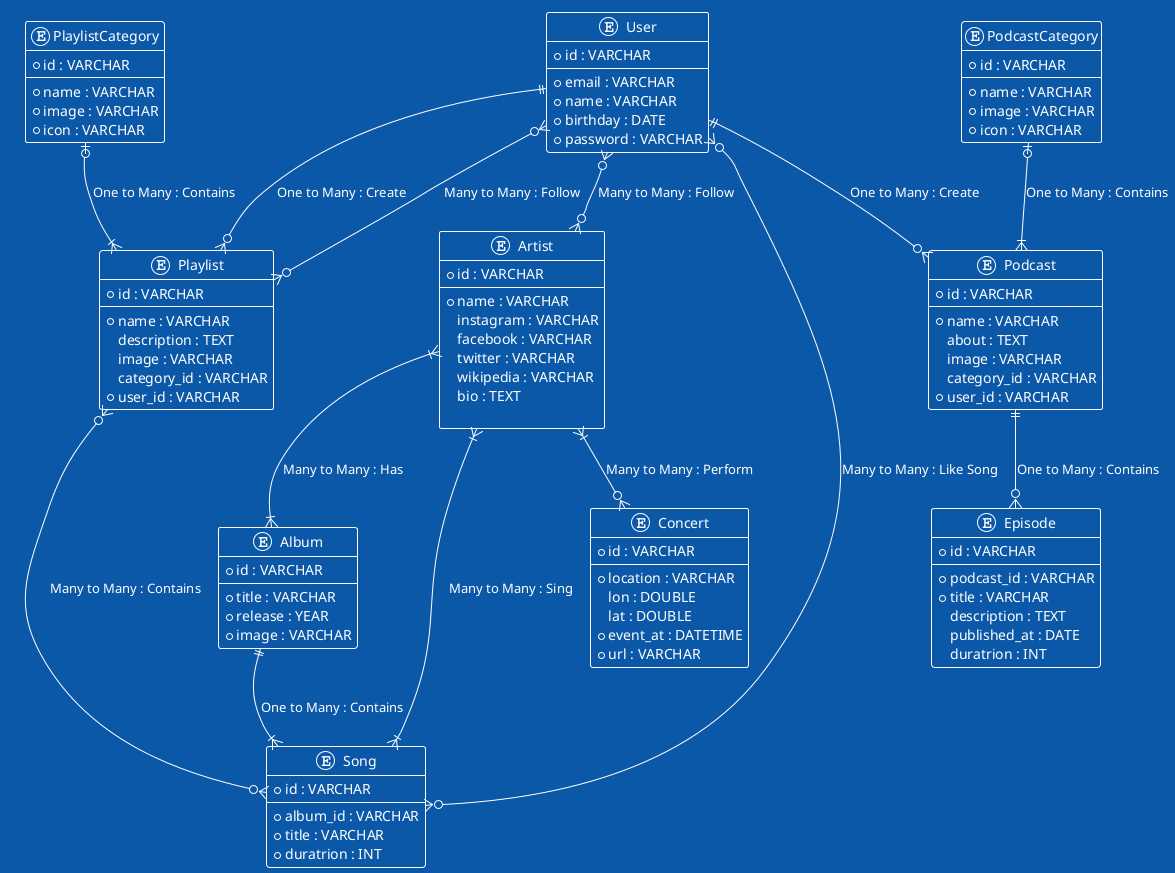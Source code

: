 @startuml
!theme amiga

entity Artist {
    * id : VARCHAR
    --
    * name : VARCHAR
    instagram : VARCHAR
    facebook : VARCHAR
    twitter : VARCHAR
    wikipedia : VARCHAR
    bio : TEXT

}

entity Album {
    * id : VARCHAR
    --
    * title : VARCHAR
    * release : YEAR
    * image : VARCHAR
}

entity Song {
    * id : VARCHAR
    --
    * album_id : VARCHAR
    * title : VARCHAR
    * duratrion : INT
}

entity PlaylistCategory {
    * id : VARCHAR
    --
    * name : VARCHAR
    * image : VARCHAR
    * icon : VARCHAR
}

entity Playlist {
    * id : VARCHAR
    --
    * name : VARCHAR
    description : TEXT
    image : VARCHAR
    category_id : VARCHAR
    * user_id : VARCHAR
}

entity PodcastCategory {
    * id : VARCHAR
    --
    * name : VARCHAR
    * image : VARCHAR
    * icon : VARCHAR
}

entity Podcast {
    * id : VARCHAR
    --
    * name : VARCHAR
    about : TEXT
    image : VARCHAR
    category_id : VARCHAR
    * user_id : VARCHAR
}

entity Episode {
    * id : VARCHAR
    --
    * podcast_id : VARCHAR
    * title : VARCHAR
    description : TEXT
    published_at : DATE
    duratrion : INT
}

entity User {
    * id : VARCHAR
    --
    * email : VARCHAR
    * name : VARCHAR
    * birthday : DATE
    * password : VARCHAR
}

entity Concert {
    * id : VARCHAR
    --
    * location : VARCHAR
    lon : DOUBLE
    lat : DOUBLE
    * event_at : DATETIME
    * url : VARCHAR
}

Artist }|--|{ Album : Many to Many : Has
Album ||--|{ Song  : One to Many : Contains
Artist }|--|{ Song : Many to Many : Sing
PlaylistCategory |o--|{ Playlist  : One to Many : Contains
User ||--o{ Playlist : One to Many : Create
Playlist }o--o{ Song : Many to Many : Contains
PodcastCategory |o--|{ Podcast : One to Many : Contains
User ||--o{ Podcast : One to Many : Create
Podcast ||--o{ Episode : One to Many : Contains
Artist }|--o{ Concert : Many to Many : Perform
User }o--o{ Artist : Many to Many : Follow
User }o--o{ Song : Many to Many : Like Song
User }o--o{ Playlist : Many to Many : Follow
@enduml